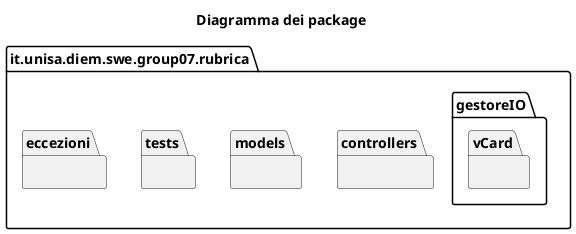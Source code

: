@startuml
    title "Diagramma dei package"
    set separator none
    package it.unisa.diem.swe.group07.rubrica {
        package controllers{}
        package models {}
        package tests {}
        package eccezioni {}
        package gestoreIO {
            package vCard{}
        }
    }
@enduml